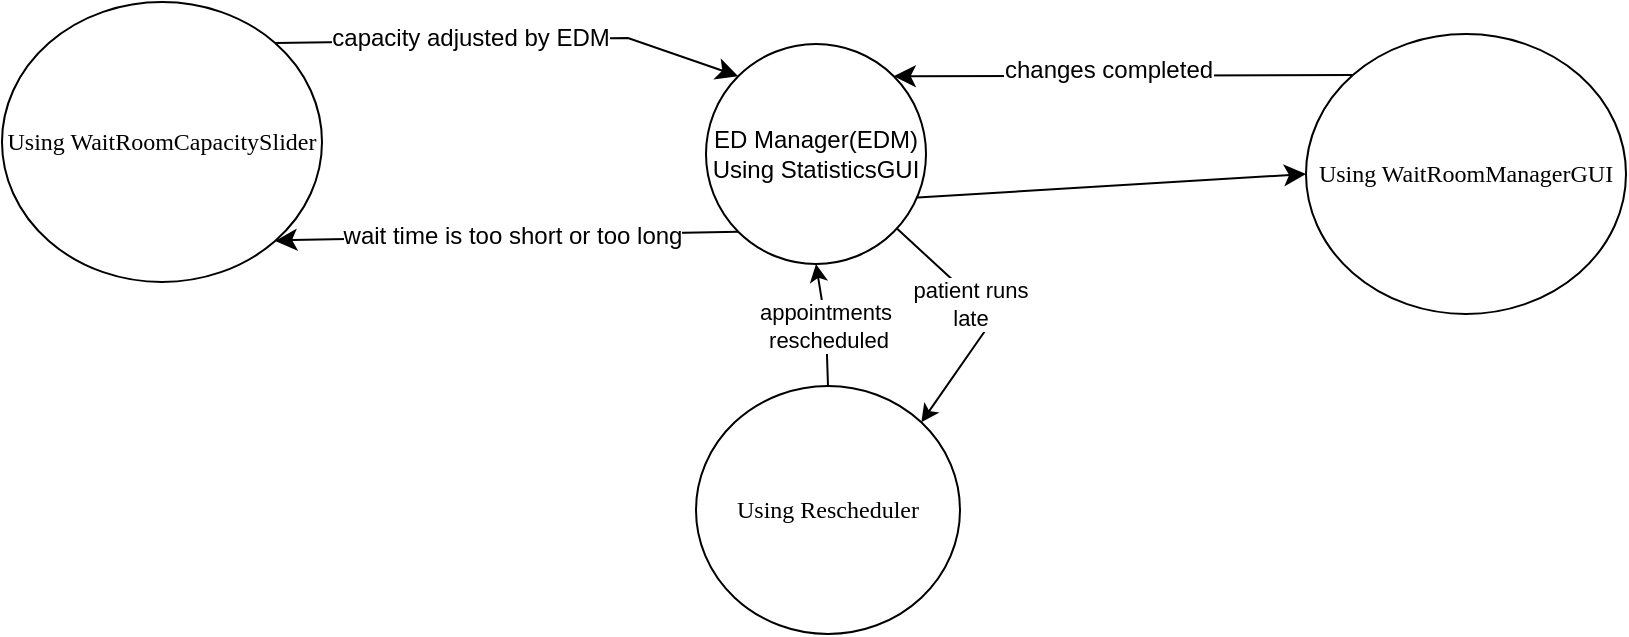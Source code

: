 <mxfile version="24.8.3">
  <diagram name="Page-1" id="58cdce13-f638-feb5-8d6f-7d28b1aa9fa0">
    <mxGraphModel dx="1659" dy="655" grid="0" gridSize="10" guides="1" tooltips="1" connect="1" arrows="1" fold="1" page="0" pageScale="1" pageWidth="1100" pageHeight="850" background="none" math="0" shadow="0">
      <root>
        <mxCell id="0" />
        <mxCell id="1" parent="0" />
        <mxCell id="udmGXA6qzwontc74sRsV-16" style="rounded=0;orthogonalLoop=1;jettySize=auto;html=1;exitX=0;exitY=0;exitDx=0;exitDy=0;entryX=1;entryY=0;entryDx=0;entryDy=0;fontSize=12;startSize=8;endSize=8;" parent="1" source="382b91b5511bd0f7-9" target="GER6duk_hUemQV0kUoSJ-14" edge="1">
          <mxGeometry relative="1" as="geometry">
            <mxPoint x="360" y="245" as="targetPoint" />
          </mxGeometry>
        </mxCell>
        <mxCell id="udmGXA6qzwontc74sRsV-17" value="changes completed" style="edgeLabel;html=1;align=center;verticalAlign=middle;resizable=0;points=[];fontSize=12;" parent="udmGXA6qzwontc74sRsV-16" vertex="1" connectable="0">
          <mxGeometry x="0.138" y="21" relative="1" as="geometry">
            <mxPoint x="8" y="-24" as="offset" />
          </mxGeometry>
        </mxCell>
        <mxCell id="382b91b5511bd0f7-9" value="Using WaitRoomManagerGUI" style="rounded=1;whiteSpace=wrap;html=1;arcSize=24;shadow=0;comic=0;labelBackgroundColor=none;fontFamily=Verdana;fontSize=12;align=center;shape=ellipse;perimeter=ellipsePerimeter;" parent="1" vertex="1">
          <mxGeometry x="510" y="165" width="160" height="140" as="geometry" />
        </mxCell>
        <mxCell id="udmGXA6qzwontc74sRsV-2" value="Using WaitRoom&lt;span style=&quot;background-color: initial;&quot;&gt;CapacitySlider&lt;/span&gt;" style="rounded=1;whiteSpace=wrap;html=1;arcSize=24;shadow=0;comic=0;labelBackgroundColor=none;fontFamily=Verdana;fontSize=12;align=center;shape=ellipse;perimeter=ellipsePerimeter;" parent="1" vertex="1">
          <mxGeometry x="-142" y="149" width="160" height="140" as="geometry" />
        </mxCell>
        <mxCell id="udmGXA6qzwontc74sRsV-14" value="" style="orthogonalLoop=1;jettySize=auto;html=1;rounded=0;fontSize=12;startSize=8;endSize=8;exitX=0.943;exitY=0.699;exitDx=0;exitDy=0;entryX=0;entryY=0.5;entryDx=0;entryDy=0;exitPerimeter=0;" parent="1" source="GER6duk_hUemQV0kUoSJ-14" target="382b91b5511bd0f7-9" edge="1">
          <mxGeometry width="140" relative="1" as="geometry">
            <mxPoint x="360" y="260" as="sourcePoint" />
            <mxPoint x="600" y="390" as="targetPoint" />
          </mxGeometry>
        </mxCell>
        <mxCell id="udmGXA6qzwontc74sRsV-19" value="" style="orthogonalLoop=1;jettySize=auto;html=1;rounded=0;fontSize=12;startSize=8;endSize=8;exitX=0;exitY=1;exitDx=0;exitDy=0;entryX=1;entryY=1;entryDx=0;entryDy=0;" parent="1" source="GER6duk_hUemQV0kUoSJ-14" target="udmGXA6qzwontc74sRsV-2" edge="1">
          <mxGeometry width="140" relative="1" as="geometry">
            <mxPoint x="240" y="260" as="sourcePoint" />
            <mxPoint x="600" y="390" as="targetPoint" />
            <Array as="points">
              <mxPoint x="3" y="268" />
            </Array>
          </mxGeometry>
        </mxCell>
        <mxCell id="gHChsq1TqteNVNANLhJo-1" value="&lt;span style=&quot;font-size: 12px;&quot;&gt;wait time is too short or too long&lt;/span&gt;" style="edgeLabel;html=1;align=center;verticalAlign=middle;resizable=0;points=[];" vertex="1" connectable="0" parent="udmGXA6qzwontc74sRsV-19">
          <mxGeometry x="0.206" y="-1" relative="1" as="geometry">
            <mxPoint x="26" as="offset" />
          </mxGeometry>
        </mxCell>
        <mxCell id="udmGXA6qzwontc74sRsV-21" value="" style="orthogonalLoop=1;jettySize=auto;html=1;rounded=0;fontSize=12;startSize=8;endSize=8;exitX=1;exitY=0;exitDx=0;exitDy=0;entryX=0;entryY=0;entryDx=0;entryDy=0;" parent="1" source="udmGXA6qzwontc74sRsV-2" target="GER6duk_hUemQV0kUoSJ-14" edge="1">
          <mxGeometry width="140" relative="1" as="geometry">
            <mxPoint x="460" y="430" as="sourcePoint" />
            <mxPoint x="300" y="260" as="targetPoint" />
            <Array as="points">
              <mxPoint x="171" y="167" />
            </Array>
          </mxGeometry>
        </mxCell>
        <mxCell id="gHChsq1TqteNVNANLhJo-2" value="&lt;span style=&quot;font-size: 12px;&quot;&gt;capacity adjusted by EDM&lt;/span&gt;" style="edgeLabel;html=1;align=center;verticalAlign=middle;resizable=0;points=[];" vertex="1" connectable="0" parent="udmGXA6qzwontc74sRsV-21">
          <mxGeometry x="-0.211" y="2" relative="1" as="geometry">
            <mxPoint x="5" y="1" as="offset" />
          </mxGeometry>
        </mxCell>
        <mxCell id="gHChsq1TqteNVNANLhJo-4" style="rounded=0;orthogonalLoop=1;jettySize=auto;html=1;entryX=1;entryY=0;entryDx=0;entryDy=0;" edge="1" parent="1" source="GER6duk_hUemQV0kUoSJ-14" target="gHChsq1TqteNVNANLhJo-3">
          <mxGeometry relative="1" as="geometry">
            <Array as="points">
              <mxPoint x="354" y="307" />
            </Array>
          </mxGeometry>
        </mxCell>
        <mxCell id="gHChsq1TqteNVNANLhJo-5" value="patient runs&lt;div&gt;late&lt;/div&gt;" style="edgeLabel;html=1;align=center;verticalAlign=middle;resizable=0;points=[];" vertex="1" connectable="0" parent="gHChsq1TqteNVNANLhJo-4">
          <mxGeometry x="-0.203" y="-3" relative="1" as="geometry">
            <mxPoint as="offset" />
          </mxGeometry>
        </mxCell>
        <mxCell id="GER6duk_hUemQV0kUoSJ-14" value="ED Manager(EDM) Using StatisticsGUI" style="ellipse;whiteSpace=wrap;html=1;aspect=fixed;" parent="1" vertex="1">
          <mxGeometry x="210" y="170" width="110" height="110" as="geometry" />
        </mxCell>
        <mxCell id="gHChsq1TqteNVNANLhJo-6" style="rounded=0;orthogonalLoop=1;jettySize=auto;html=1;entryX=0.5;entryY=1;entryDx=0;entryDy=0;exitX=0.5;exitY=0;exitDx=0;exitDy=0;" edge="1" parent="1" source="gHChsq1TqteNVNANLhJo-3" target="GER6duk_hUemQV0kUoSJ-14">
          <mxGeometry relative="1" as="geometry">
            <Array as="points">
              <mxPoint x="270" y="311" />
            </Array>
          </mxGeometry>
        </mxCell>
        <mxCell id="gHChsq1TqteNVNANLhJo-7" value="appointments&amp;nbsp;&lt;div&gt;rescheduled&lt;/div&gt;" style="edgeLabel;html=1;align=center;verticalAlign=middle;resizable=0;points=[];" vertex="1" connectable="0" parent="gHChsq1TqteNVNANLhJo-6">
          <mxGeometry x="-0.207" y="1" relative="1" as="geometry">
            <mxPoint x="2" y="-6" as="offset" />
          </mxGeometry>
        </mxCell>
        <mxCell id="gHChsq1TqteNVNANLhJo-3" value="Using Rescheduler" style="rounded=1;whiteSpace=wrap;html=1;arcSize=24;shadow=0;comic=0;labelBackgroundColor=none;fontFamily=Verdana;fontSize=12;align=center;shape=ellipse;perimeter=ellipsePerimeter;" vertex="1" parent="1">
          <mxGeometry x="205" y="341" width="132" height="124" as="geometry" />
        </mxCell>
      </root>
    </mxGraphModel>
  </diagram>
</mxfile>
